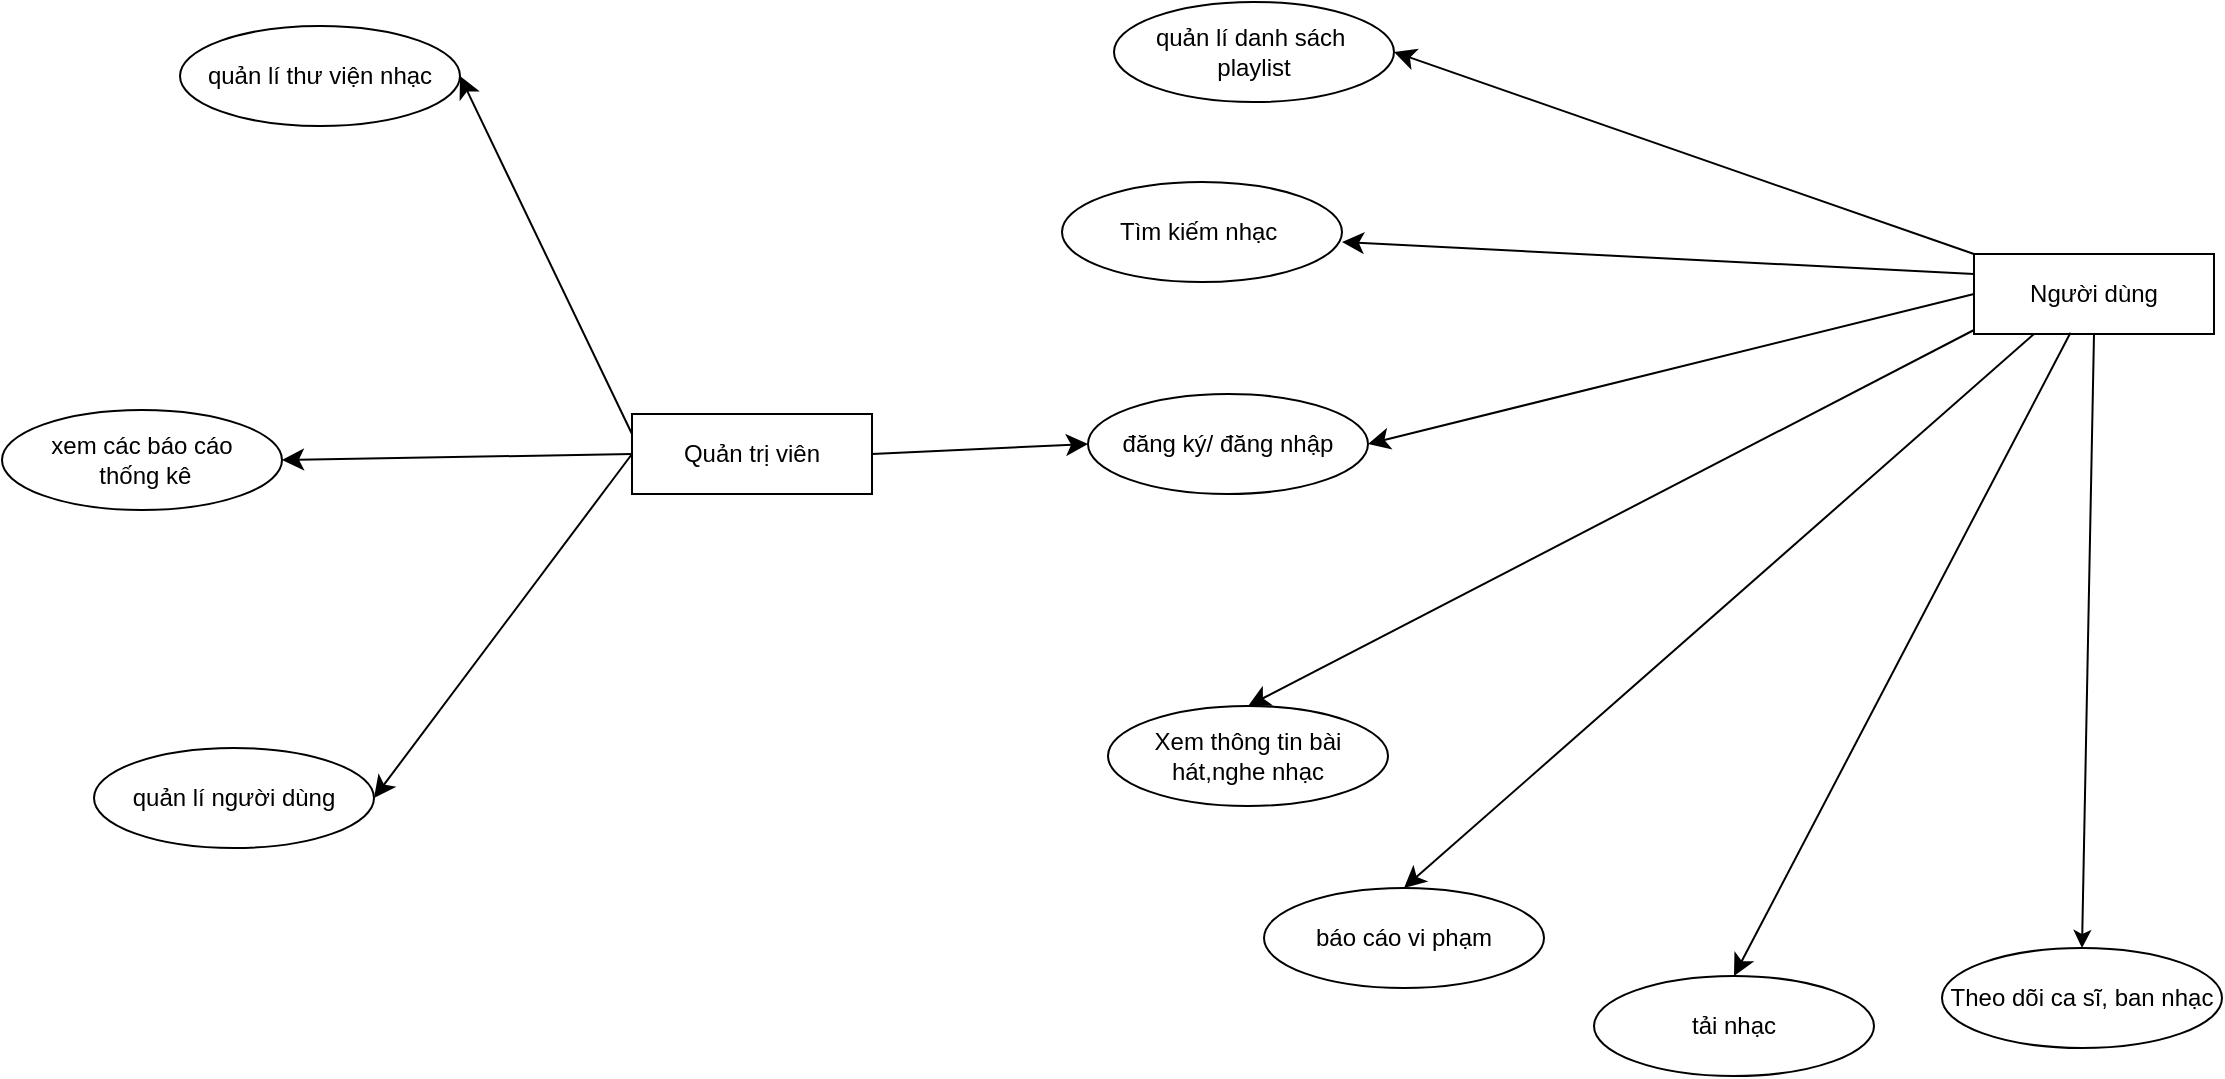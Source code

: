 <mxfile version="28.1.2">
  <diagram name="Page-1" id="JiJx7m6hiJ_y-Q2S1WOC">
    <mxGraphModel dx="1042" dy="626" grid="1" gridSize="10" guides="1" tooltips="1" connect="1" arrows="1" fold="1" page="1" pageScale="1" pageWidth="850" pageHeight="1100" math="0" shadow="0">
      <root>
        <mxCell id="0" />
        <mxCell id="1" parent="0" />
        <mxCell id="VcV7gaWHmg0O2X3V-Bac-1" style="edgeStyle=none;curved=1;rounded=0;orthogonalLoop=1;jettySize=auto;html=1;exitX=1;exitY=0.5;exitDx=0;exitDy=0;entryX=0;entryY=0.5;entryDx=0;entryDy=0;fontSize=12;startSize=8;endSize=8;" parent="1" source="VcV7gaWHmg0O2X3V-Bac-5" target="VcV7gaWHmg0O2X3V-Bac-21" edge="1">
          <mxGeometry relative="1" as="geometry">
            <mxPoint x="1032" y="853" as="targetPoint" />
          </mxGeometry>
        </mxCell>
        <mxCell id="VcV7gaWHmg0O2X3V-Bac-2" style="edgeStyle=none;curved=1;rounded=0;orthogonalLoop=1;jettySize=auto;html=1;entryX=1;entryY=0.5;entryDx=0;entryDy=0;fontSize=12;startSize=8;endSize=8;exitX=0;exitY=0.25;exitDx=0;exitDy=0;" parent="1" source="VcV7gaWHmg0O2X3V-Bac-5" target="VcV7gaWHmg0O2X3V-Bac-6" edge="1">
          <mxGeometry relative="1" as="geometry">
            <mxPoint x="684" y="502" as="sourcePoint" />
          </mxGeometry>
        </mxCell>
        <mxCell id="VcV7gaWHmg0O2X3V-Bac-3" style="edgeStyle=none;curved=1;rounded=0;orthogonalLoop=1;jettySize=auto;html=1;exitX=0;exitY=0.5;exitDx=0;exitDy=0;entryX=1;entryY=0.5;entryDx=0;entryDy=0;fontSize=12;startSize=8;endSize=8;" parent="1" source="VcV7gaWHmg0O2X3V-Bac-5" target="VcV7gaWHmg0O2X3V-Bac-8" edge="1">
          <mxGeometry relative="1" as="geometry">
            <mxPoint x="539" y="604" as="targetPoint" />
          </mxGeometry>
        </mxCell>
        <mxCell id="VcV7gaWHmg0O2X3V-Bac-4" style="edgeStyle=none;curved=1;rounded=0;orthogonalLoop=1;jettySize=auto;html=1;exitX=0;exitY=0.5;exitDx=0;exitDy=0;entryX=1;entryY=0.5;entryDx=0;entryDy=0;fontSize=12;startSize=8;endSize=8;" parent="1" source="VcV7gaWHmg0O2X3V-Bac-5" target="VcV7gaWHmg0O2X3V-Bac-7" edge="1">
          <mxGeometry relative="1" as="geometry">
            <mxPoint x="575" y="446" as="targetPoint" />
          </mxGeometry>
        </mxCell>
        <mxCell id="VcV7gaWHmg0O2X3V-Bac-5" value="Quản trị viên" style="rounded=0;whiteSpace=wrap;html=1;" parent="1" vertex="1">
          <mxGeometry x="685" y="506" width="120" height="40" as="geometry" />
        </mxCell>
        <mxCell id="VcV7gaWHmg0O2X3V-Bac-6" value="quản lí thư viện nhạc" style="ellipse;whiteSpace=wrap;html=1;" parent="1" vertex="1">
          <mxGeometry x="459" y="312" width="140" height="50" as="geometry" />
        </mxCell>
        <mxCell id="VcV7gaWHmg0O2X3V-Bac-7" value="xem các báo cáo&lt;div&gt;&amp;nbsp;thống kê&lt;/div&gt;" style="ellipse;whiteSpace=wrap;html=1;" parent="1" vertex="1">
          <mxGeometry x="370" y="504" width="140" height="50" as="geometry" />
        </mxCell>
        <mxCell id="VcV7gaWHmg0O2X3V-Bac-8" value="quản lí người dùng" style="ellipse;whiteSpace=wrap;html=1;" parent="1" vertex="1">
          <mxGeometry x="416" y="673" width="140" height="50" as="geometry" />
        </mxCell>
        <mxCell id="VcV7gaWHmg0O2X3V-Bac-9" value="Người dùng" style="rounded=0;whiteSpace=wrap;html=1;" parent="1" vertex="1">
          <mxGeometry x="1356" y="426" width="120" height="40" as="geometry" />
        </mxCell>
        <mxCell id="VcV7gaWHmg0O2X3V-Bac-10" value="" style="endArrow=classic;html=1;rounded=0;fontSize=12;startSize=8;endSize=8;curved=1;exitX=0;exitY=0.5;exitDx=0;exitDy=0;entryX=1;entryY=0.5;entryDx=0;entryDy=0;" parent="1" source="VcV7gaWHmg0O2X3V-Bac-9" target="VcV7gaWHmg0O2X3V-Bac-21" edge="1">
          <mxGeometry width="50" height="50" relative="1" as="geometry">
            <mxPoint x="1264" y="850" as="sourcePoint" />
            <mxPoint x="1121" y="837" as="targetPoint" />
          </mxGeometry>
        </mxCell>
        <mxCell id="VcV7gaWHmg0O2X3V-Bac-11" value="Xem thông tin bài hát,nghe nhạc" style="ellipse;whiteSpace=wrap;html=1;direction=west;" parent="1" vertex="1">
          <mxGeometry x="923" y="652" width="140" height="50" as="geometry" />
        </mxCell>
        <mxCell id="VcV7gaWHmg0O2X3V-Bac-12" value="tải nhạc" style="ellipse;whiteSpace=wrap;html=1;direction=west;" parent="1" vertex="1">
          <mxGeometry x="1166" y="787" width="140" height="50" as="geometry" />
        </mxCell>
        <mxCell id="VcV7gaWHmg0O2X3V-Bac-13" value="quản lí danh sách&amp;nbsp;&lt;div&gt;playlist&lt;/div&gt;" style="ellipse;whiteSpace=wrap;html=1;direction=west;" parent="1" vertex="1">
          <mxGeometry x="926" y="300" width="140" height="50" as="geometry" />
        </mxCell>
        <mxCell id="VcV7gaWHmg0O2X3V-Bac-14" value="" style="endArrow=classic;html=1;rounded=0;fontSize=12;startSize=8;endSize=8;curved=1;exitX=0;exitY=0;exitDx=0;exitDy=0;entryX=0;entryY=0.5;entryDx=0;entryDy=0;" parent="1" source="VcV7gaWHmg0O2X3V-Bac-9" target="VcV7gaWHmg0O2X3V-Bac-13" edge="1">
          <mxGeometry width="50" height="50" relative="1" as="geometry">
            <mxPoint x="1264" y="1170" as="sourcePoint" />
            <mxPoint x="1314" y="1120" as="targetPoint" />
          </mxGeometry>
        </mxCell>
        <mxCell id="VcV7gaWHmg0O2X3V-Bac-15" value="" style="endArrow=classic;html=1;rounded=0;fontSize=12;startSize=8;endSize=8;curved=1;entryX=0.5;entryY=1;entryDx=0;entryDy=0;" parent="1" target="VcV7gaWHmg0O2X3V-Bac-11" edge="1">
          <mxGeometry width="50" height="50" relative="1" as="geometry">
            <mxPoint x="1356" y="464" as="sourcePoint" />
            <mxPoint x="1374" y="1160" as="targetPoint" />
          </mxGeometry>
        </mxCell>
        <mxCell id="VcV7gaWHmg0O2X3V-Bac-16" value="" style="endArrow=classic;html=1;rounded=0;fontSize=12;startSize=8;endSize=8;curved=1;entryX=0.5;entryY=1;entryDx=0;entryDy=0;exitX=0.402;exitY=0.985;exitDx=0;exitDy=0;exitPerimeter=0;" parent="1" source="VcV7gaWHmg0O2X3V-Bac-9" target="VcV7gaWHmg0O2X3V-Bac-12" edge="1">
          <mxGeometry width="50" height="50" relative="1" as="geometry">
            <mxPoint x="1386" y="466" as="sourcePoint" />
            <mxPoint x="1394" y="1170" as="targetPoint" />
          </mxGeometry>
        </mxCell>
        <mxCell id="VcV7gaWHmg0O2X3V-Bac-17" value="báo cáo vi phạm" style="ellipse;whiteSpace=wrap;html=1;" parent="1" vertex="1">
          <mxGeometry x="1001" y="743" width="140" height="50" as="geometry" />
        </mxCell>
        <mxCell id="VcV7gaWHmg0O2X3V-Bac-18" value="" style="endArrow=classic;html=1;rounded=0;fontSize=12;startSize=8;endSize=8;curved=1;entryX=0.5;entryY=0;entryDx=0;entryDy=0;exitX=0.25;exitY=1;exitDx=0;exitDy=0;" parent="1" source="VcV7gaWHmg0O2X3V-Bac-9" target="VcV7gaWHmg0O2X3V-Bac-17" edge="1">
          <mxGeometry width="50" height="50" relative="1" as="geometry">
            <mxPoint x="1356" y="465" as="sourcePoint" />
            <mxPoint x="927" y="822" as="targetPoint" />
          </mxGeometry>
        </mxCell>
        <mxCell id="VcV7gaWHmg0O2X3V-Bac-19" value="" style="endArrow=classic;html=1;rounded=0;entryX=0.5;entryY=1;entryDx=0;entryDy=0;exitX=0.5;exitY=1;exitDx=0;exitDy=0;" parent="1" source="VcV7gaWHmg0O2X3V-Bac-9" target="VcV7gaWHmg0O2X3V-Bac-20" edge="1">
          <mxGeometry width="50" height="50" relative="1" as="geometry">
            <mxPoint x="794" y="874" as="sourcePoint" />
            <mxPoint x="1098" y="1113" as="targetPoint" />
          </mxGeometry>
        </mxCell>
        <mxCell id="VcV7gaWHmg0O2X3V-Bac-20" value="Theo dõi ca sĩ, ban nhạc" style="ellipse;whiteSpace=wrap;html=1;direction=west;" parent="1" vertex="1">
          <mxGeometry x="1340" y="773" width="140" height="50" as="geometry" />
        </mxCell>
        <mxCell id="VcV7gaWHmg0O2X3V-Bac-21" value="đăng ký/ đăng nhập" style="ellipse;whiteSpace=wrap;html=1;" parent="1" vertex="1">
          <mxGeometry x="913" y="496" width="140" height="50" as="geometry" />
        </mxCell>
        <mxCell id="bhgx_gPIJL6fbUw5d7ji-1" value="" style="endArrow=classic;html=1;rounded=0;fontSize=12;startSize=8;endSize=8;curved=1;exitX=0;exitY=0.25;exitDx=0;exitDy=0;" edge="1" parent="1" source="VcV7gaWHmg0O2X3V-Bac-9">
          <mxGeometry width="50" height="50" relative="1" as="geometry">
            <mxPoint x="1278" y="300" as="sourcePoint" />
            <mxPoint x="1040" y="420" as="targetPoint" />
          </mxGeometry>
        </mxCell>
        <mxCell id="bhgx_gPIJL6fbUw5d7ji-2" value="Tìm kiếm nhạc&amp;nbsp;" style="ellipse;whiteSpace=wrap;html=1;direction=west;" vertex="1" parent="1">
          <mxGeometry x="900" y="390" width="140" height="50" as="geometry" />
        </mxCell>
      </root>
    </mxGraphModel>
  </diagram>
</mxfile>
